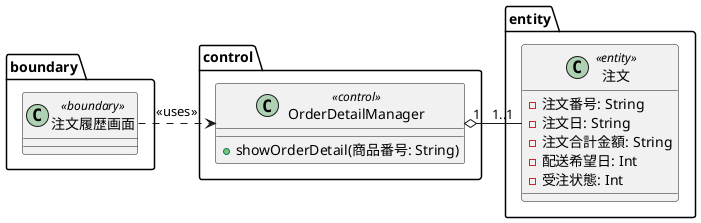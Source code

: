 @startuml11_OrderDetail.png 
package boundary {
  class "注文履歴画面" as LoginUI<<boundary>>  {
  } 
}
package control { 
  class OrderDetailManager<<control>> {
    +showOrderDetail(商品番号: String) 
  } 
}


package "entity" {
  class "注文" as Order<<entity>> {
    -注文番号: String
    -注文日: String
    -注文合計金額: String
    -配送希望日: Int
    -受注状態: Int
  }
} 
  
LoginUI .right.> OrderDetailManager: <<uses>> 
OrderDetailManager"1" o-right-"1..1" Order
@enduml